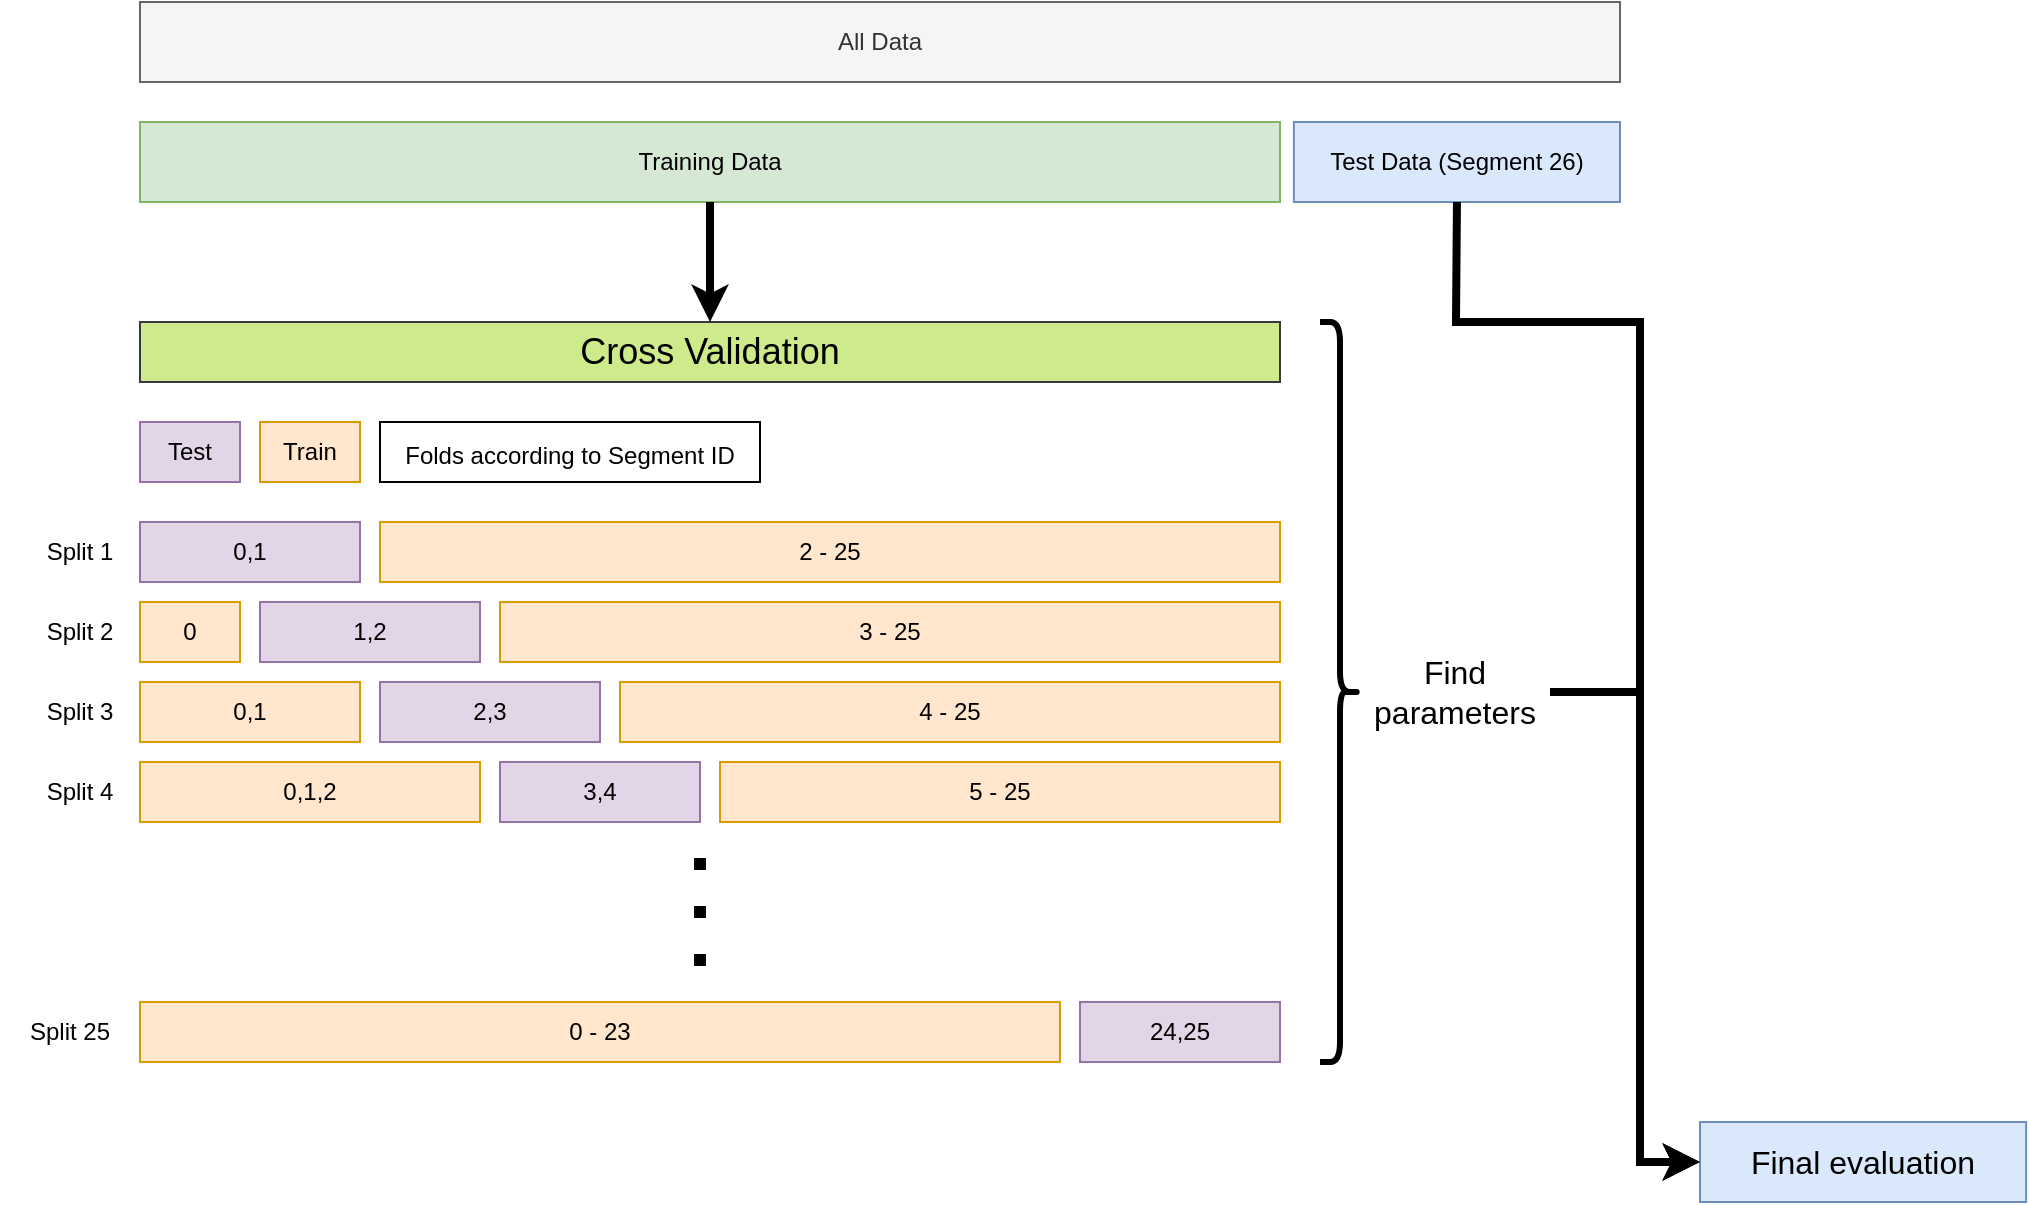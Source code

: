<mxfile version="17.1.2" type="github"><diagram id="X_zxapgxoW0TpCZv9Ah9" name="Page-1"><mxGraphModel dx="1896" dy="1039" grid="1" gridSize="10" guides="1" tooltips="1" connect="1" arrows="1" fold="1" page="1" pageScale="1" pageWidth="1200" pageHeight="1600" math="0" shadow="0"><root><mxCell id="0"/><mxCell id="1" parent="0"/><mxCell id="NgneNE5UnlLHLdo33MgD-6" value="" style="group" vertex="1" connectable="0" parent="1"><mxGeometry x="110" y="40" width="740" height="100" as="geometry"/></mxCell><mxCell id="NgneNE5UnlLHLdo33MgD-1" value="&lt;div&gt;All Data&lt;/div&gt;" style="rounded=0;whiteSpace=wrap;html=1;fillColor=#f5f5f5;fontColor=#333333;strokeColor=#666666;" vertex="1" parent="NgneNE5UnlLHLdo33MgD-6"><mxGeometry width="740" height="40" as="geometry"/></mxCell><mxCell id="NgneNE5UnlLHLdo33MgD-3" value="&lt;div&gt;Training Data&lt;/div&gt;" style="rounded=0;whiteSpace=wrap;html=1;fillColor=#d5e8d4;strokeColor=#82b366;" vertex="1" parent="NgneNE5UnlLHLdo33MgD-6"><mxGeometry y="60" width="570" height="40" as="geometry"/></mxCell><mxCell id="NgneNE5UnlLHLdo33MgD-4" value="&lt;div&gt;Test Data (Segment 26)&lt;br&gt;&lt;/div&gt;" style="rounded=0;whiteSpace=wrap;html=1;fillColor=#dae8fc;strokeColor=#6c8ebf;" vertex="1" parent="NgneNE5UnlLHLdo33MgD-6"><mxGeometry x="576.949" y="60" width="163.051" height="40" as="geometry"/></mxCell><mxCell id="NgneNE5UnlLHLdo33MgD-35" value="&lt;font style=&quot;font-size: 18px&quot;&gt;Cross Validation&lt;/font&gt;" style="text;html=1;align=center;verticalAlign=middle;whiteSpace=wrap;rounded=0;fillColor=#cdeb8b;strokeColor=#36393d;" vertex="1" parent="1"><mxGeometry x="110" y="200" width="570" height="30" as="geometry"/></mxCell><mxCell id="NgneNE5UnlLHLdo33MgD-37" value="" style="endArrow=classic;html=1;rounded=0;fontSize=18;exitX=0.5;exitY=1;exitDx=0;exitDy=0;entryX=0.5;entryY=0;entryDx=0;entryDy=0;strokeWidth=4;" edge="1" parent="1" source="NgneNE5UnlLHLdo33MgD-3" target="NgneNE5UnlLHLdo33MgD-35"><mxGeometry width="50" height="50" relative="1" as="geometry"><mxPoint x="520" y="300" as="sourcePoint"/><mxPoint x="570" y="250" as="targetPoint"/></mxGeometry></mxCell><mxCell id="NgneNE5UnlLHLdo33MgD-145" value="" style="group" vertex="1" connectable="0" parent="1"><mxGeometry x="110" y="250" width="570" height="320" as="geometry"/></mxCell><mxCell id="NgneNE5UnlLHLdo33MgD-23" value="0,1" style="rounded=0;whiteSpace=wrap;html=1;fillColor=#e1d5e7;strokeColor=#9673a6;" vertex="1" parent="NgneNE5UnlLHLdo33MgD-145"><mxGeometry y="50" width="110" height="30" as="geometry"/></mxCell><mxCell id="NgneNE5UnlLHLdo33MgD-32" value="&lt;div&gt;2 - 25&lt;/div&gt;" style="rounded=0;whiteSpace=wrap;html=1;fillColor=#ffe6cc;strokeColor=#d79b00;" vertex="1" parent="NgneNE5UnlLHLdo33MgD-145"><mxGeometry x="120" y="50" width="450" height="30" as="geometry"/></mxCell><mxCell id="NgneNE5UnlLHLdo33MgD-33" value="Test" style="rounded=0;whiteSpace=wrap;html=1;fillColor=#e1d5e7;strokeColor=#9673a6;" vertex="1" parent="NgneNE5UnlLHLdo33MgD-145"><mxGeometry width="50" height="30" as="geometry"/></mxCell><mxCell id="NgneNE5UnlLHLdo33MgD-34" value="Train" style="rounded=0;whiteSpace=wrap;html=1;fillColor=#ffe6cc;strokeColor=#d79b00;" vertex="1" parent="NgneNE5UnlLHLdo33MgD-145"><mxGeometry x="60" width="50" height="30" as="geometry"/></mxCell><mxCell id="NgneNE5UnlLHLdo33MgD-38" value="1,2" style="rounded=0;whiteSpace=wrap;html=1;fillColor=#e1d5e7;strokeColor=#9673a6;" vertex="1" parent="NgneNE5UnlLHLdo33MgD-145"><mxGeometry x="60" y="90" width="110" height="30" as="geometry"/></mxCell><mxCell id="NgneNE5UnlLHLdo33MgD-39" value="&lt;div&gt;3 - 25&lt;/div&gt;" style="rounded=0;whiteSpace=wrap;html=1;fillColor=#ffe6cc;strokeColor=#d79b00;" vertex="1" parent="NgneNE5UnlLHLdo33MgD-145"><mxGeometry x="180" y="90" width="390" height="30" as="geometry"/></mxCell><mxCell id="NgneNE5UnlLHLdo33MgD-52" value="0" style="rounded=0;whiteSpace=wrap;html=1;fillColor=#ffe6cc;strokeColor=#d79b00;" vertex="1" parent="NgneNE5UnlLHLdo33MgD-145"><mxGeometry y="90" width="50" height="30" as="geometry"/></mxCell><mxCell id="NgneNE5UnlLHLdo33MgD-53" value="2,3" style="rounded=0;whiteSpace=wrap;html=1;fillColor=#e1d5e7;strokeColor=#9673a6;" vertex="1" parent="NgneNE5UnlLHLdo33MgD-145"><mxGeometry x="120" y="130" width="110" height="30" as="geometry"/></mxCell><mxCell id="NgneNE5UnlLHLdo33MgD-54" value="&lt;div&gt;4 - 25&lt;br&gt;&lt;/div&gt;" style="rounded=0;whiteSpace=wrap;html=1;fillColor=#ffe6cc;strokeColor=#d79b00;" vertex="1" parent="NgneNE5UnlLHLdo33MgD-145"><mxGeometry x="240" y="130" width="330" height="30" as="geometry"/></mxCell><mxCell id="NgneNE5UnlLHLdo33MgD-55" value="0,1" style="rounded=0;whiteSpace=wrap;html=1;fillColor=#ffe6cc;strokeColor=#d79b00;" vertex="1" parent="NgneNE5UnlLHLdo33MgD-145"><mxGeometry y="130" width="110" height="30" as="geometry"/></mxCell><mxCell id="NgneNE5UnlLHLdo33MgD-79" value="3,4" style="rounded=0;whiteSpace=wrap;html=1;fillColor=#e1d5e7;strokeColor=#9673a6;" vertex="1" parent="NgneNE5UnlLHLdo33MgD-145"><mxGeometry x="180" y="170" width="100" height="30" as="geometry"/></mxCell><mxCell id="NgneNE5UnlLHLdo33MgD-80" value="&lt;div&gt;5 - 25&lt;/div&gt;" style="rounded=0;whiteSpace=wrap;html=1;fillColor=#ffe6cc;strokeColor=#d79b00;" vertex="1" parent="NgneNE5UnlLHLdo33MgD-145"><mxGeometry x="290" y="170" width="280" height="30" as="geometry"/></mxCell><mxCell id="NgneNE5UnlLHLdo33MgD-81" value="&lt;div&gt;0,1,2&lt;/div&gt;" style="rounded=0;whiteSpace=wrap;html=1;fillColor=#ffe6cc;strokeColor=#d79b00;" vertex="1" parent="NgneNE5UnlLHLdo33MgD-145"><mxGeometry y="170" width="170" height="30" as="geometry"/></mxCell><mxCell id="NgneNE5UnlLHLdo33MgD-137" value="" style="endArrow=none;dashed=1;html=1;dashPattern=1 3;strokeWidth=6;rounded=0;fontSize=18;" edge="1" parent="NgneNE5UnlLHLdo33MgD-145"><mxGeometry width="50" height="50" relative="1" as="geometry"><mxPoint x="280" y="272" as="sourcePoint"/><mxPoint x="280" y="212" as="targetPoint"/></mxGeometry></mxCell><mxCell id="NgneNE5UnlLHLdo33MgD-141" value="0 - 23" style="rounded=0;whiteSpace=wrap;html=1;fillColor=#ffe6cc;strokeColor=#d79b00;" vertex="1" parent="NgneNE5UnlLHLdo33MgD-145"><mxGeometry y="290" width="460" height="30" as="geometry"/></mxCell><mxCell id="NgneNE5UnlLHLdo33MgD-144" value="24,25" style="rounded=0;whiteSpace=wrap;html=1;fillColor=#e1d5e7;strokeColor=#9673a6;" vertex="1" parent="NgneNE5UnlLHLdo33MgD-145"><mxGeometry x="470" y="290" width="100" height="30" as="geometry"/></mxCell><mxCell id="NgneNE5UnlLHLdo33MgD-151" value="&lt;font style=&quot;font-size: 12px&quot;&gt;Folds according to Segment ID&lt;/font&gt;" style="rounded=0;whiteSpace=wrap;html=1;fontSize=18;" vertex="1" parent="NgneNE5UnlLHLdo33MgD-145"><mxGeometry x="120" width="190" height="30" as="geometry"/></mxCell><mxCell id="NgneNE5UnlLHLdo33MgD-146" value="Split 1" style="text;html=1;strokeColor=none;fillColor=none;align=center;verticalAlign=middle;whiteSpace=wrap;rounded=0;fontSize=12;" vertex="1" parent="1"><mxGeometry x="50" y="300" width="60" height="30" as="geometry"/></mxCell><mxCell id="NgneNE5UnlLHLdo33MgD-147" value="Split 2" style="text;html=1;strokeColor=none;fillColor=none;align=center;verticalAlign=middle;whiteSpace=wrap;rounded=0;fontSize=12;" vertex="1" parent="1"><mxGeometry x="50" y="340" width="60" height="30" as="geometry"/></mxCell><mxCell id="NgneNE5UnlLHLdo33MgD-148" value="Split 3" style="text;html=1;strokeColor=none;fillColor=none;align=center;verticalAlign=middle;whiteSpace=wrap;rounded=0;fontSize=12;" vertex="1" parent="1"><mxGeometry x="50" y="380" width="60" height="30" as="geometry"/></mxCell><mxCell id="NgneNE5UnlLHLdo33MgD-149" value="Split 4" style="text;html=1;strokeColor=none;fillColor=none;align=center;verticalAlign=middle;whiteSpace=wrap;rounded=0;fontSize=12;" vertex="1" parent="1"><mxGeometry x="50" y="420" width="60" height="30" as="geometry"/></mxCell><mxCell id="NgneNE5UnlLHLdo33MgD-150" value="Split 25" style="text;html=1;strokeColor=none;fillColor=none;align=center;verticalAlign=middle;whiteSpace=wrap;rounded=0;fontSize=12;" vertex="1" parent="1"><mxGeometry x="40" y="540" width="70" height="30" as="geometry"/></mxCell><mxCell id="NgneNE5UnlLHLdo33MgD-152" value="" style="shape=curlyBracket;whiteSpace=wrap;html=1;rounded=1;flipH=1;fontSize=12;strokeWidth=3;" vertex="1" parent="1"><mxGeometry x="700" y="200" width="20" height="370" as="geometry"/></mxCell><mxCell id="NgneNE5UnlLHLdo33MgD-154" value="&lt;font style=&quot;font-size: 16px&quot;&gt;Find parameters&lt;/font&gt;" style="text;html=1;strokeColor=none;fillColor=none;align=center;verticalAlign=middle;whiteSpace=wrap;rounded=0;fontSize=12;" vertex="1" parent="1"><mxGeometry x="720" y="360" width="95" height="50" as="geometry"/></mxCell><mxCell id="NgneNE5UnlLHLdo33MgD-157" value="&lt;div style=&quot;font-size: 16px&quot;&gt;&lt;font style=&quot;font-size: 16px&quot;&gt;Final evaluation&lt;br&gt;&lt;/font&gt;&lt;/div&gt;" style="rounded=0;whiteSpace=wrap;html=1;fillColor=#dae8fc;strokeColor=#6c8ebf;" vertex="1" parent="1"><mxGeometry x="889.999" y="600" width="163.051" height="40" as="geometry"/></mxCell><mxCell id="NgneNE5UnlLHLdo33MgD-164" value="" style="endArrow=classic;html=1;rounded=0;fontSize=18;exitX=0.5;exitY=1;exitDx=0;exitDy=0;entryX=0;entryY=0.5;entryDx=0;entryDy=0;strokeWidth=4;" edge="1" parent="1" source="NgneNE5UnlLHLdo33MgD-4" target="NgneNE5UnlLHLdo33MgD-157"><mxGeometry width="50" height="50" relative="1" as="geometry"><mxPoint x="767.07" y="170" as="sourcePoint"/><mxPoint x="767.07" y="230" as="targetPoint"/><Array as="points"><mxPoint x="768" y="200"/><mxPoint x="860" y="200"/><mxPoint x="860" y="620"/></Array></mxGeometry></mxCell><mxCell id="NgneNE5UnlLHLdo33MgD-165" value="" style="endArrow=classic;html=1;rounded=0;fontSize=18;exitX=1;exitY=0.5;exitDx=0;exitDy=0;entryX=0;entryY=0.5;entryDx=0;entryDy=0;strokeWidth=4;" edge="1" parent="1" source="NgneNE5UnlLHLdo33MgD-154" target="NgneNE5UnlLHLdo33MgD-157"><mxGeometry width="50" height="50" relative="1" as="geometry"><mxPoint x="927" y="365" as="sourcePoint"/><mxPoint x="927" y="425" as="targetPoint"/><Array as="points"><mxPoint x="860" y="385"/><mxPoint x="860" y="620"/></Array></mxGeometry></mxCell></root></mxGraphModel></diagram></mxfile>
